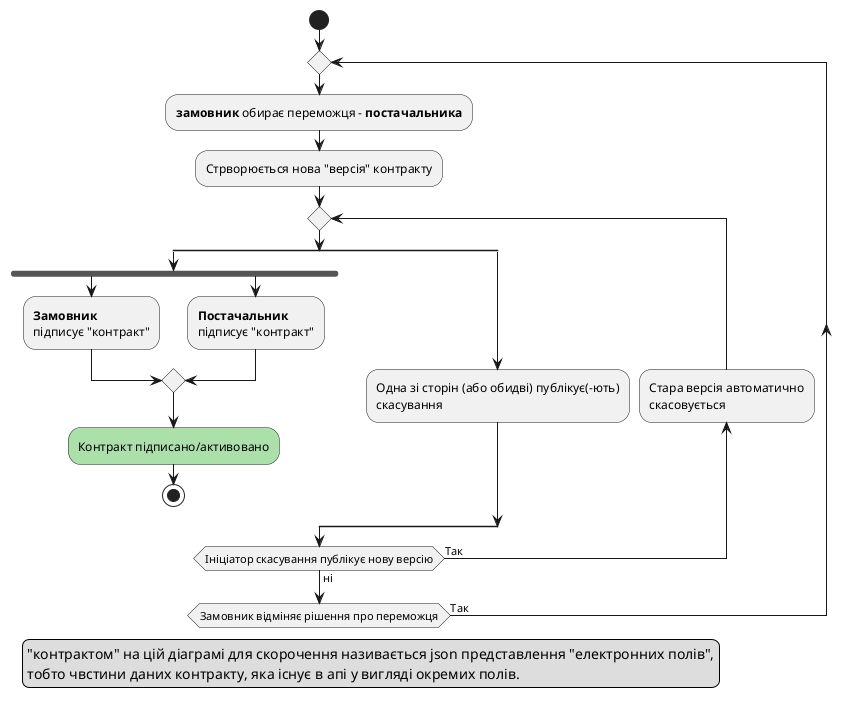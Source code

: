@startuml
start


repeat

:**замовник** обирає переможця - **постачальника**;


:Стрворюється нова "версія" контракту;

repeat
split

    fork
        :**Замовник** \nпідписує "контракт";
    fork again
        :**Постачальник** \nпідписує "контракт";
    end merge
        #abe0ab :Контракт підписано/активовано;
        stop
split again
    :Одна зі сторін (або обидві) публікує(-ють)\nскасування;

end split

backward :Стара версія автоматично\nскасовується;
repeat while (Ініціатор скасування публікує нову версію) is (Так) not (ні);



repeat while (Замовник відміняє рішення про переможця) is (Так);


detach


legend left
  "контрактом" на цій діаграмі для скорочення називається json представлення "електронних полів",
  тобто чвстини даних контракту, яка існує в апі у вигляді окремих полів.
endlegend



@enduml